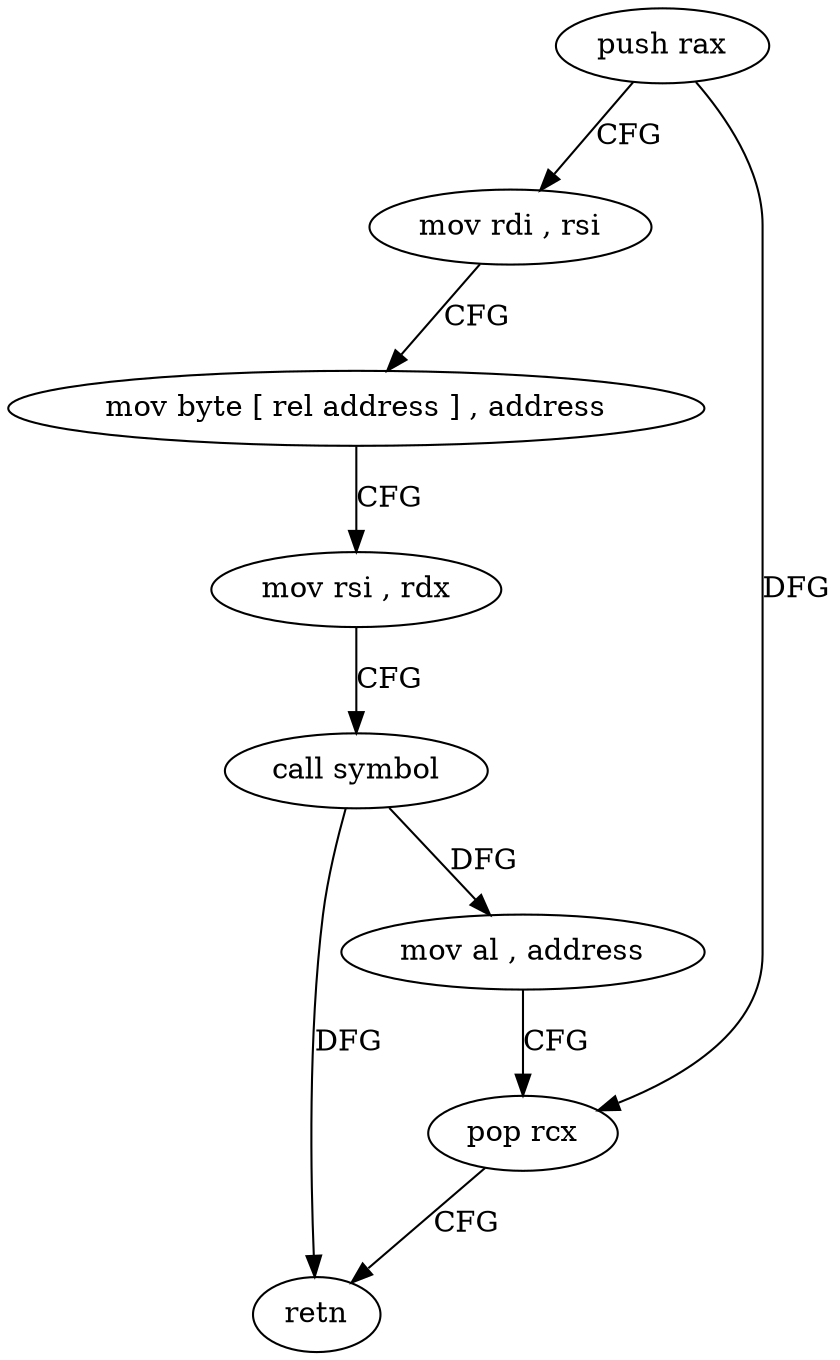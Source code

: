 digraph "func" {
"4242544" [label = "push rax" ]
"4242545" [label = "mov rdi , rsi" ]
"4242548" [label = "mov byte [ rel address ] , address" ]
"4242555" [label = "mov rsi , rdx" ]
"4242558" [label = "call symbol" ]
"4242563" [label = "mov al , address" ]
"4242565" [label = "pop rcx" ]
"4242566" [label = "retn" ]
"4242544" -> "4242545" [ label = "CFG" ]
"4242544" -> "4242565" [ label = "DFG" ]
"4242545" -> "4242548" [ label = "CFG" ]
"4242548" -> "4242555" [ label = "CFG" ]
"4242555" -> "4242558" [ label = "CFG" ]
"4242558" -> "4242563" [ label = "DFG" ]
"4242558" -> "4242566" [ label = "DFG" ]
"4242563" -> "4242565" [ label = "CFG" ]
"4242565" -> "4242566" [ label = "CFG" ]
}
